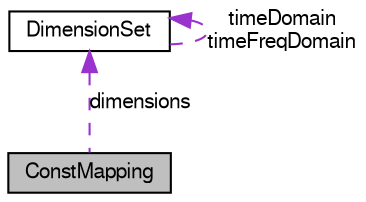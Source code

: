 digraph G
{
  edge [fontname="FreeSans",fontsize="10",labelfontname="FreeSans",labelfontsize="10"];
  node [fontname="FreeSans",fontsize="10",shape=record];
  Node1 [label="ConstMapping",height=0.2,width=0.4,color="black", fillcolor="grey75", style="filled" fontcolor="black"];
  Node2 -> Node1 [dir=back,color="darkorchid3",fontsize="10",style="dashed",label="dimensions",fontname="FreeSans"];
  Node2 [label="DimensionSet",height=0.2,width=0.4,color="black", fillcolor="white", style="filled",URL="$a00084.html",tooltip="Represents a set of dimensions which is used to define over which dimensions a mapping..."];
  Node2 -> Node2 [dir=back,color="darkorchid3",fontsize="10",style="dashed",label="timeDomain\ntimeFreqDomain",fontname="FreeSans"];
}
